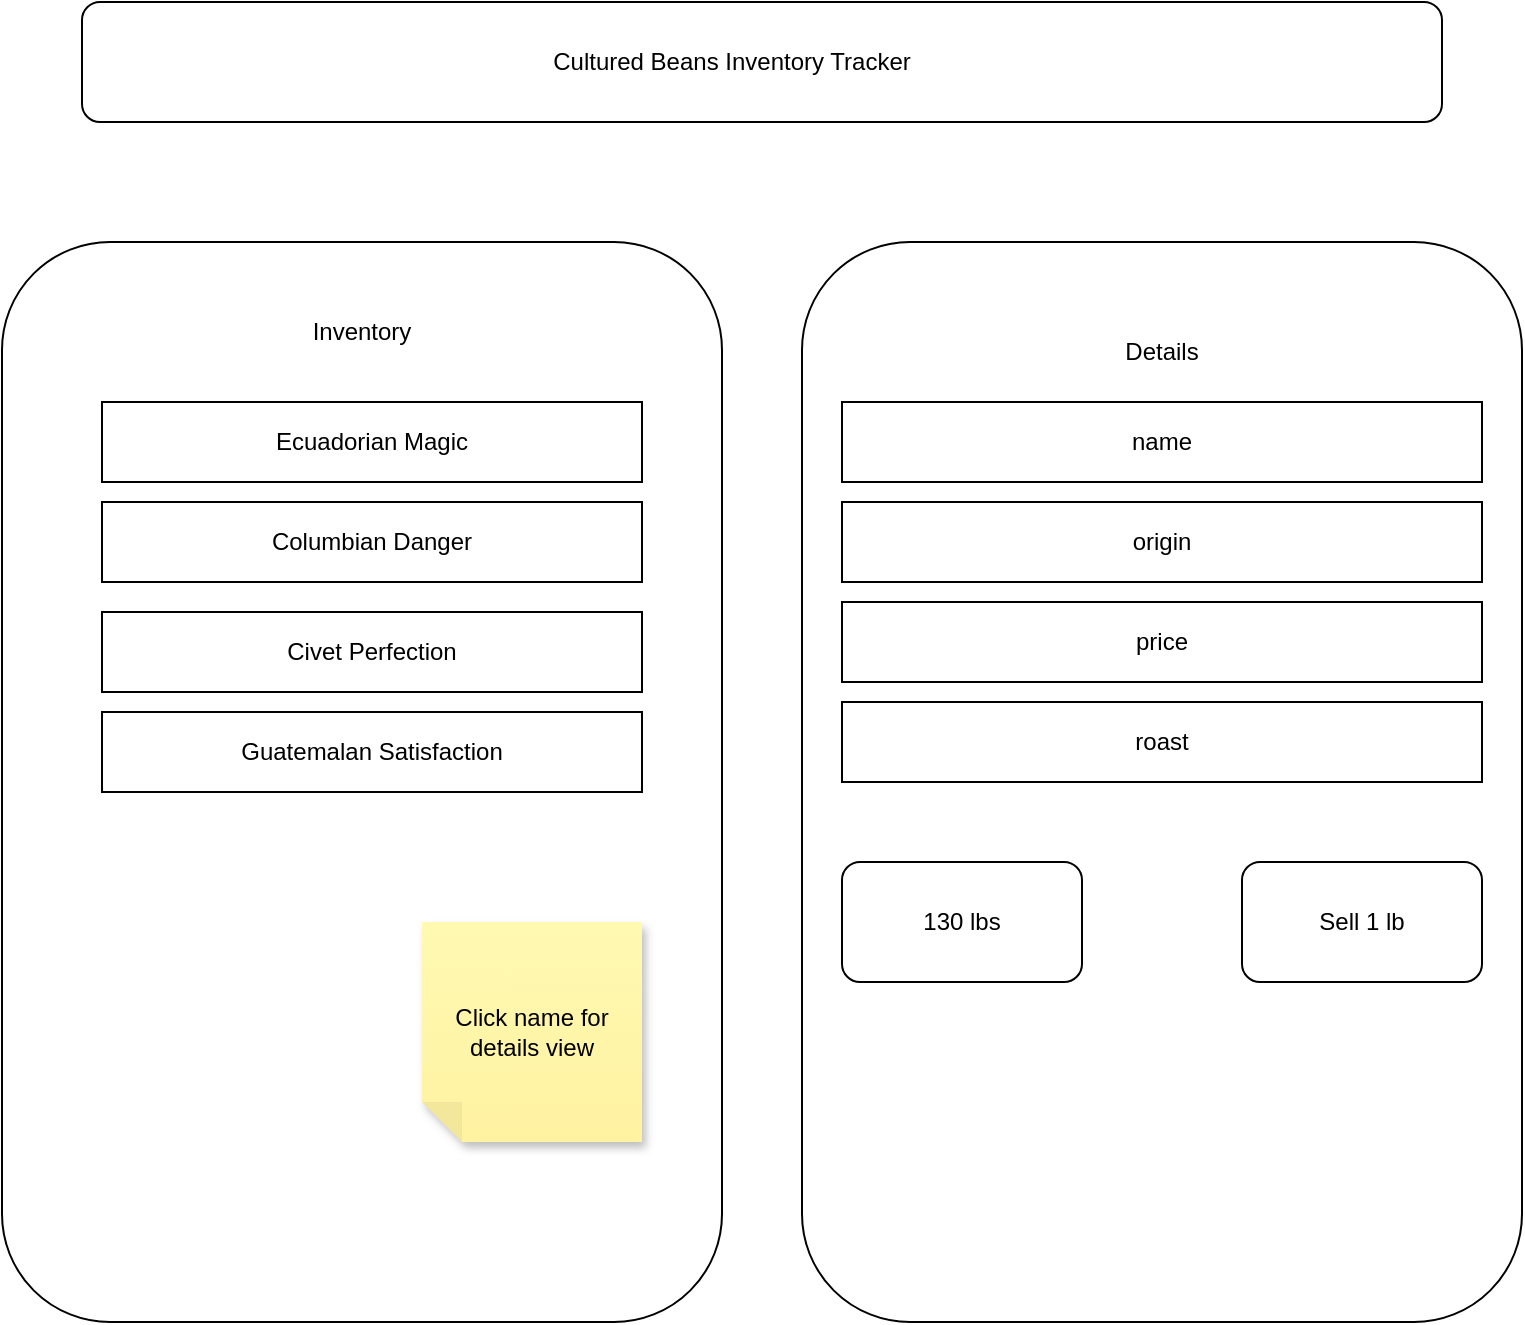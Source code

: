 <mxfile version="21.2.3" type="device">
  <diagram name="Page-1" id="-PojbC2jIWJwoqSKZhnb">
    <mxGraphModel dx="1434" dy="771" grid="1" gridSize="10" guides="1" tooltips="1" connect="1" arrows="1" fold="1" page="1" pageScale="1" pageWidth="850" pageHeight="1100" math="0" shadow="0">
      <root>
        <mxCell id="0" />
        <mxCell id="1" parent="0" />
        <mxCell id="33qoYoBusdxjY01V1G-h-1" value="" style="rounded=1;whiteSpace=wrap;html=1;" parent="1" vertex="1">
          <mxGeometry x="80" y="40" width="680" height="60" as="geometry" />
        </mxCell>
        <mxCell id="33qoYoBusdxjY01V1G-h-2" value="Cultured Beans Inventory Tracker" style="text;strokeColor=none;align=center;fillColor=none;html=1;verticalAlign=middle;whiteSpace=wrap;rounded=0;" parent="1" vertex="1">
          <mxGeometry x="95" y="55" width="620" height="30" as="geometry" />
        </mxCell>
        <mxCell id="33qoYoBusdxjY01V1G-h-3" value="" style="rounded=1;whiteSpace=wrap;html=1;" parent="1" vertex="1">
          <mxGeometry x="440" y="160" width="360" height="540" as="geometry" />
        </mxCell>
        <mxCell id="33qoYoBusdxjY01V1G-h-4" value="" style="rounded=1;whiteSpace=wrap;html=1;" parent="1" vertex="1">
          <mxGeometry x="40" y="160" width="360" height="540" as="geometry" />
        </mxCell>
        <mxCell id="33qoYoBusdxjY01V1G-h-7" value="" style="rounded=0;whiteSpace=wrap;html=1;" parent="1" vertex="1">
          <mxGeometry x="460" y="240" width="320" height="40" as="geometry" />
        </mxCell>
        <mxCell id="33qoYoBusdxjY01V1G-h-8" value="" style="rounded=0;whiteSpace=wrap;html=1;" parent="1" vertex="1">
          <mxGeometry x="460" y="290" width="320" height="40" as="geometry" />
        </mxCell>
        <mxCell id="33qoYoBusdxjY01V1G-h-9" value="" style="rounded=0;whiteSpace=wrap;html=1;" parent="1" vertex="1">
          <mxGeometry x="460" y="340" width="320" height="40" as="geometry" />
        </mxCell>
        <mxCell id="33qoYoBusdxjY01V1G-h-10" value="" style="rounded=0;whiteSpace=wrap;html=1;" parent="1" vertex="1">
          <mxGeometry x="460" y="390" width="320" height="40" as="geometry" />
        </mxCell>
        <mxCell id="33qoYoBusdxjY01V1G-h-11" value="name" style="text;strokeColor=none;align=center;fillColor=none;html=1;verticalAlign=middle;whiteSpace=wrap;rounded=0;" parent="1" vertex="1">
          <mxGeometry x="590" y="245" width="60" height="30" as="geometry" />
        </mxCell>
        <mxCell id="33qoYoBusdxjY01V1G-h-12" value="origin" style="text;strokeColor=none;align=center;fillColor=none;html=1;verticalAlign=middle;whiteSpace=wrap;rounded=0;" parent="1" vertex="1">
          <mxGeometry x="590" y="295" width="60" height="30" as="geometry" />
        </mxCell>
        <mxCell id="33qoYoBusdxjY01V1G-h-13" value="price" style="text;strokeColor=none;align=center;fillColor=none;html=1;verticalAlign=middle;whiteSpace=wrap;rounded=0;" parent="1" vertex="1">
          <mxGeometry x="590" y="345" width="60" height="30" as="geometry" />
        </mxCell>
        <mxCell id="33qoYoBusdxjY01V1G-h-14" value="roast" style="text;strokeColor=none;align=center;fillColor=none;html=1;verticalAlign=middle;whiteSpace=wrap;rounded=0;" parent="1" vertex="1">
          <mxGeometry x="590" y="395" width="60" height="30" as="geometry" />
        </mxCell>
        <mxCell id="33qoYoBusdxjY01V1G-h-18" value="Details" style="text;strokeColor=none;align=center;fillColor=none;html=1;verticalAlign=middle;whiteSpace=wrap;rounded=0;" parent="1" vertex="1">
          <mxGeometry x="590" y="200" width="60" height="30" as="geometry" />
        </mxCell>
        <mxCell id="33qoYoBusdxjY01V1G-h-21" value="Inventory" style="text;strokeColor=none;align=center;fillColor=none;html=1;verticalAlign=middle;whiteSpace=wrap;rounded=0;" parent="1" vertex="1">
          <mxGeometry x="190" y="190" width="60" height="30" as="geometry" />
        </mxCell>
        <mxCell id="33qoYoBusdxjY01V1G-h-23" value="Ecuadorian Magic" style="rounded=0;whiteSpace=wrap;html=1;" parent="1" vertex="1">
          <mxGeometry x="90" y="240" width="270" height="40" as="geometry" />
        </mxCell>
        <mxCell id="33qoYoBusdxjY01V1G-h-25" value="Columbian Danger" style="rounded=0;whiteSpace=wrap;html=1;" parent="1" vertex="1">
          <mxGeometry x="90" y="290" width="270" height="40" as="geometry" />
        </mxCell>
        <mxCell id="33qoYoBusdxjY01V1G-h-26" value="Civet Perfection" style="rounded=0;whiteSpace=wrap;html=1;" parent="1" vertex="1">
          <mxGeometry x="90" y="345" width="270" height="40" as="geometry" />
        </mxCell>
        <mxCell id="33qoYoBusdxjY01V1G-h-27" value="Guatemalan Satisfaction" style="rounded=0;whiteSpace=wrap;html=1;" parent="1" vertex="1">
          <mxGeometry x="90" y="395" width="270" height="40" as="geometry" />
        </mxCell>
        <mxCell id="33qoYoBusdxjY01V1G-h-28" value="Click name for details view" style="shape=note;whiteSpace=wrap;html=1;backgroundOutline=1;fontColor=#000000;darkOpacity=0.05;fillColor=#FFF9B2;strokeColor=none;fillStyle=solid;direction=west;gradientDirection=north;gradientColor=#FFF2A1;shadow=1;size=20;pointerEvents=1;" parent="1" vertex="1">
          <mxGeometry x="250" y="500" width="110" height="110" as="geometry" />
        </mxCell>
        <mxCell id="33qoYoBusdxjY01V1G-h-31" value="130 lbs" style="rounded=1;whiteSpace=wrap;html=1;" parent="1" vertex="1">
          <mxGeometry x="460" y="470" width="120" height="60" as="geometry" />
        </mxCell>
        <mxCell id="33qoYoBusdxjY01V1G-h-32" value="Sell 1 lb" style="rounded=1;whiteSpace=wrap;html=1;" parent="1" vertex="1">
          <mxGeometry x="660" y="470" width="120" height="60" as="geometry" />
        </mxCell>
      </root>
    </mxGraphModel>
  </diagram>
</mxfile>
